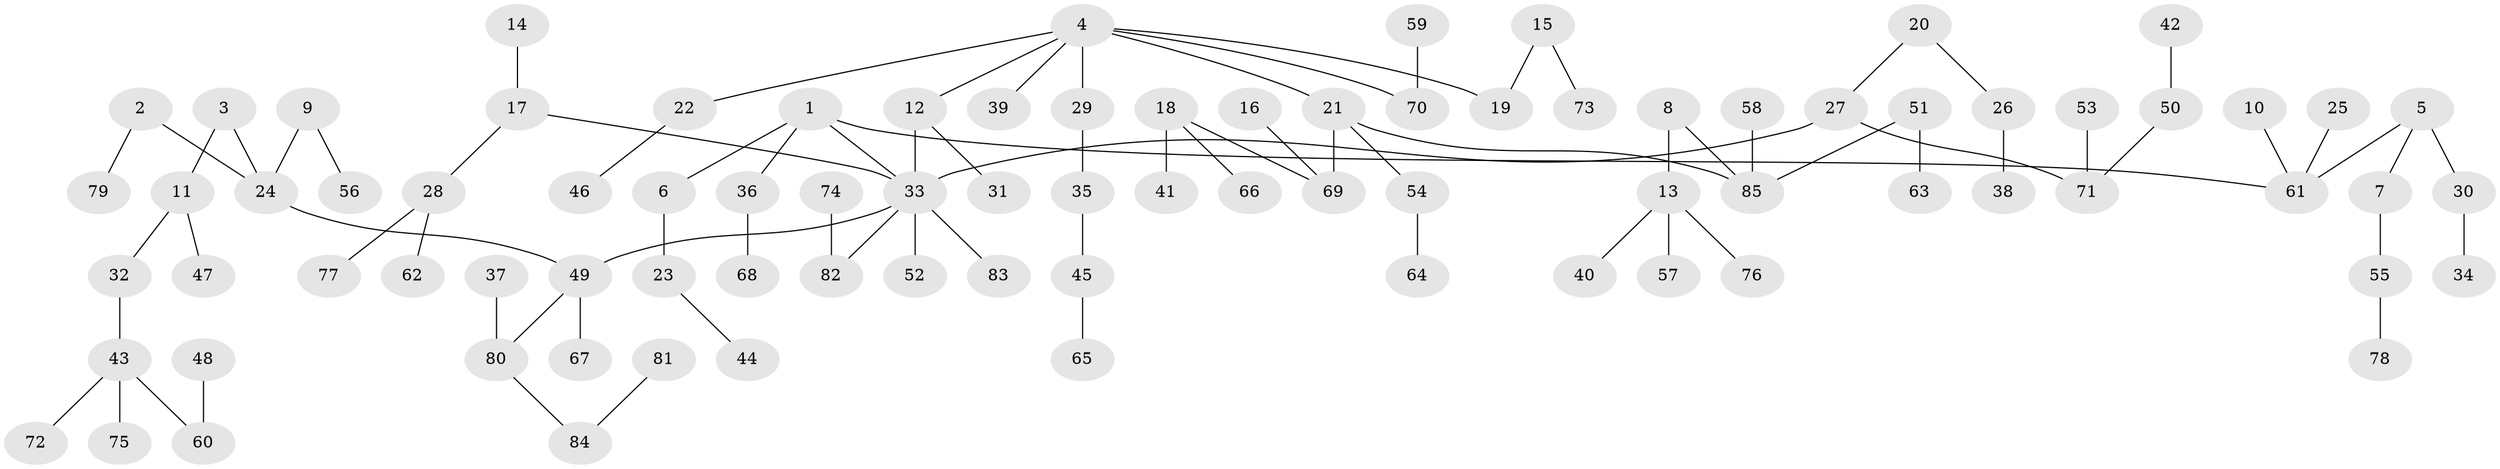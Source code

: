 // original degree distribution, {7: 0.007142857142857143, 5: 0.05, 4: 0.05714285714285714, 9: 0.007142857142857143, 2: 0.2571428571428571, 3: 0.12857142857142856, 1: 0.4928571428571429}
// Generated by graph-tools (version 1.1) at 2025/37/03/04/25 23:37:26]
// undirected, 85 vertices, 84 edges
graph export_dot {
  node [color=gray90,style=filled];
  1;
  2;
  3;
  4;
  5;
  6;
  7;
  8;
  9;
  10;
  11;
  12;
  13;
  14;
  15;
  16;
  17;
  18;
  19;
  20;
  21;
  22;
  23;
  24;
  25;
  26;
  27;
  28;
  29;
  30;
  31;
  32;
  33;
  34;
  35;
  36;
  37;
  38;
  39;
  40;
  41;
  42;
  43;
  44;
  45;
  46;
  47;
  48;
  49;
  50;
  51;
  52;
  53;
  54;
  55;
  56;
  57;
  58;
  59;
  60;
  61;
  62;
  63;
  64;
  65;
  66;
  67;
  68;
  69;
  70;
  71;
  72;
  73;
  74;
  75;
  76;
  77;
  78;
  79;
  80;
  81;
  82;
  83;
  84;
  85;
  1 -- 6 [weight=1.0];
  1 -- 33 [weight=1.0];
  1 -- 36 [weight=1.0];
  1 -- 61 [weight=1.0];
  2 -- 24 [weight=1.0];
  2 -- 79 [weight=1.0];
  3 -- 11 [weight=1.0];
  3 -- 24 [weight=1.0];
  4 -- 12 [weight=1.0];
  4 -- 19 [weight=1.0];
  4 -- 21 [weight=1.0];
  4 -- 22 [weight=1.0];
  4 -- 29 [weight=1.0];
  4 -- 39 [weight=1.0];
  4 -- 70 [weight=1.0];
  5 -- 7 [weight=1.0];
  5 -- 30 [weight=1.0];
  5 -- 61 [weight=1.0];
  6 -- 23 [weight=1.0];
  7 -- 55 [weight=1.0];
  8 -- 13 [weight=1.0];
  8 -- 85 [weight=1.0];
  9 -- 24 [weight=1.0];
  9 -- 56 [weight=1.0];
  10 -- 61 [weight=1.0];
  11 -- 32 [weight=1.0];
  11 -- 47 [weight=1.0];
  12 -- 31 [weight=1.0];
  12 -- 33 [weight=1.0];
  13 -- 40 [weight=1.0];
  13 -- 57 [weight=1.0];
  13 -- 76 [weight=1.0];
  14 -- 17 [weight=1.0];
  15 -- 19 [weight=1.0];
  15 -- 73 [weight=1.0];
  16 -- 69 [weight=1.0];
  17 -- 28 [weight=1.0];
  17 -- 33 [weight=1.0];
  18 -- 41 [weight=1.0];
  18 -- 66 [weight=1.0];
  18 -- 69 [weight=1.0];
  20 -- 26 [weight=1.0];
  20 -- 27 [weight=1.0];
  21 -- 54 [weight=1.0];
  21 -- 69 [weight=1.0];
  21 -- 85 [weight=1.0];
  22 -- 46 [weight=1.0];
  23 -- 44 [weight=1.0];
  24 -- 49 [weight=1.0];
  25 -- 61 [weight=1.0];
  26 -- 38 [weight=1.0];
  27 -- 33 [weight=1.0];
  27 -- 71 [weight=1.0];
  28 -- 62 [weight=1.0];
  28 -- 77 [weight=1.0];
  29 -- 35 [weight=1.0];
  30 -- 34 [weight=1.0];
  32 -- 43 [weight=1.0];
  33 -- 49 [weight=1.0];
  33 -- 52 [weight=1.0];
  33 -- 82 [weight=1.0];
  33 -- 83 [weight=1.0];
  35 -- 45 [weight=1.0];
  36 -- 68 [weight=1.0];
  37 -- 80 [weight=1.0];
  42 -- 50 [weight=1.0];
  43 -- 60 [weight=1.0];
  43 -- 72 [weight=1.0];
  43 -- 75 [weight=1.0];
  45 -- 65 [weight=1.0];
  48 -- 60 [weight=1.0];
  49 -- 67 [weight=1.0];
  49 -- 80 [weight=1.0];
  50 -- 71 [weight=1.0];
  51 -- 63 [weight=1.0];
  51 -- 85 [weight=1.0];
  53 -- 71 [weight=1.0];
  54 -- 64 [weight=1.0];
  55 -- 78 [weight=1.0];
  58 -- 85 [weight=1.0];
  59 -- 70 [weight=1.0];
  74 -- 82 [weight=1.0];
  80 -- 84 [weight=1.0];
  81 -- 84 [weight=1.0];
}
